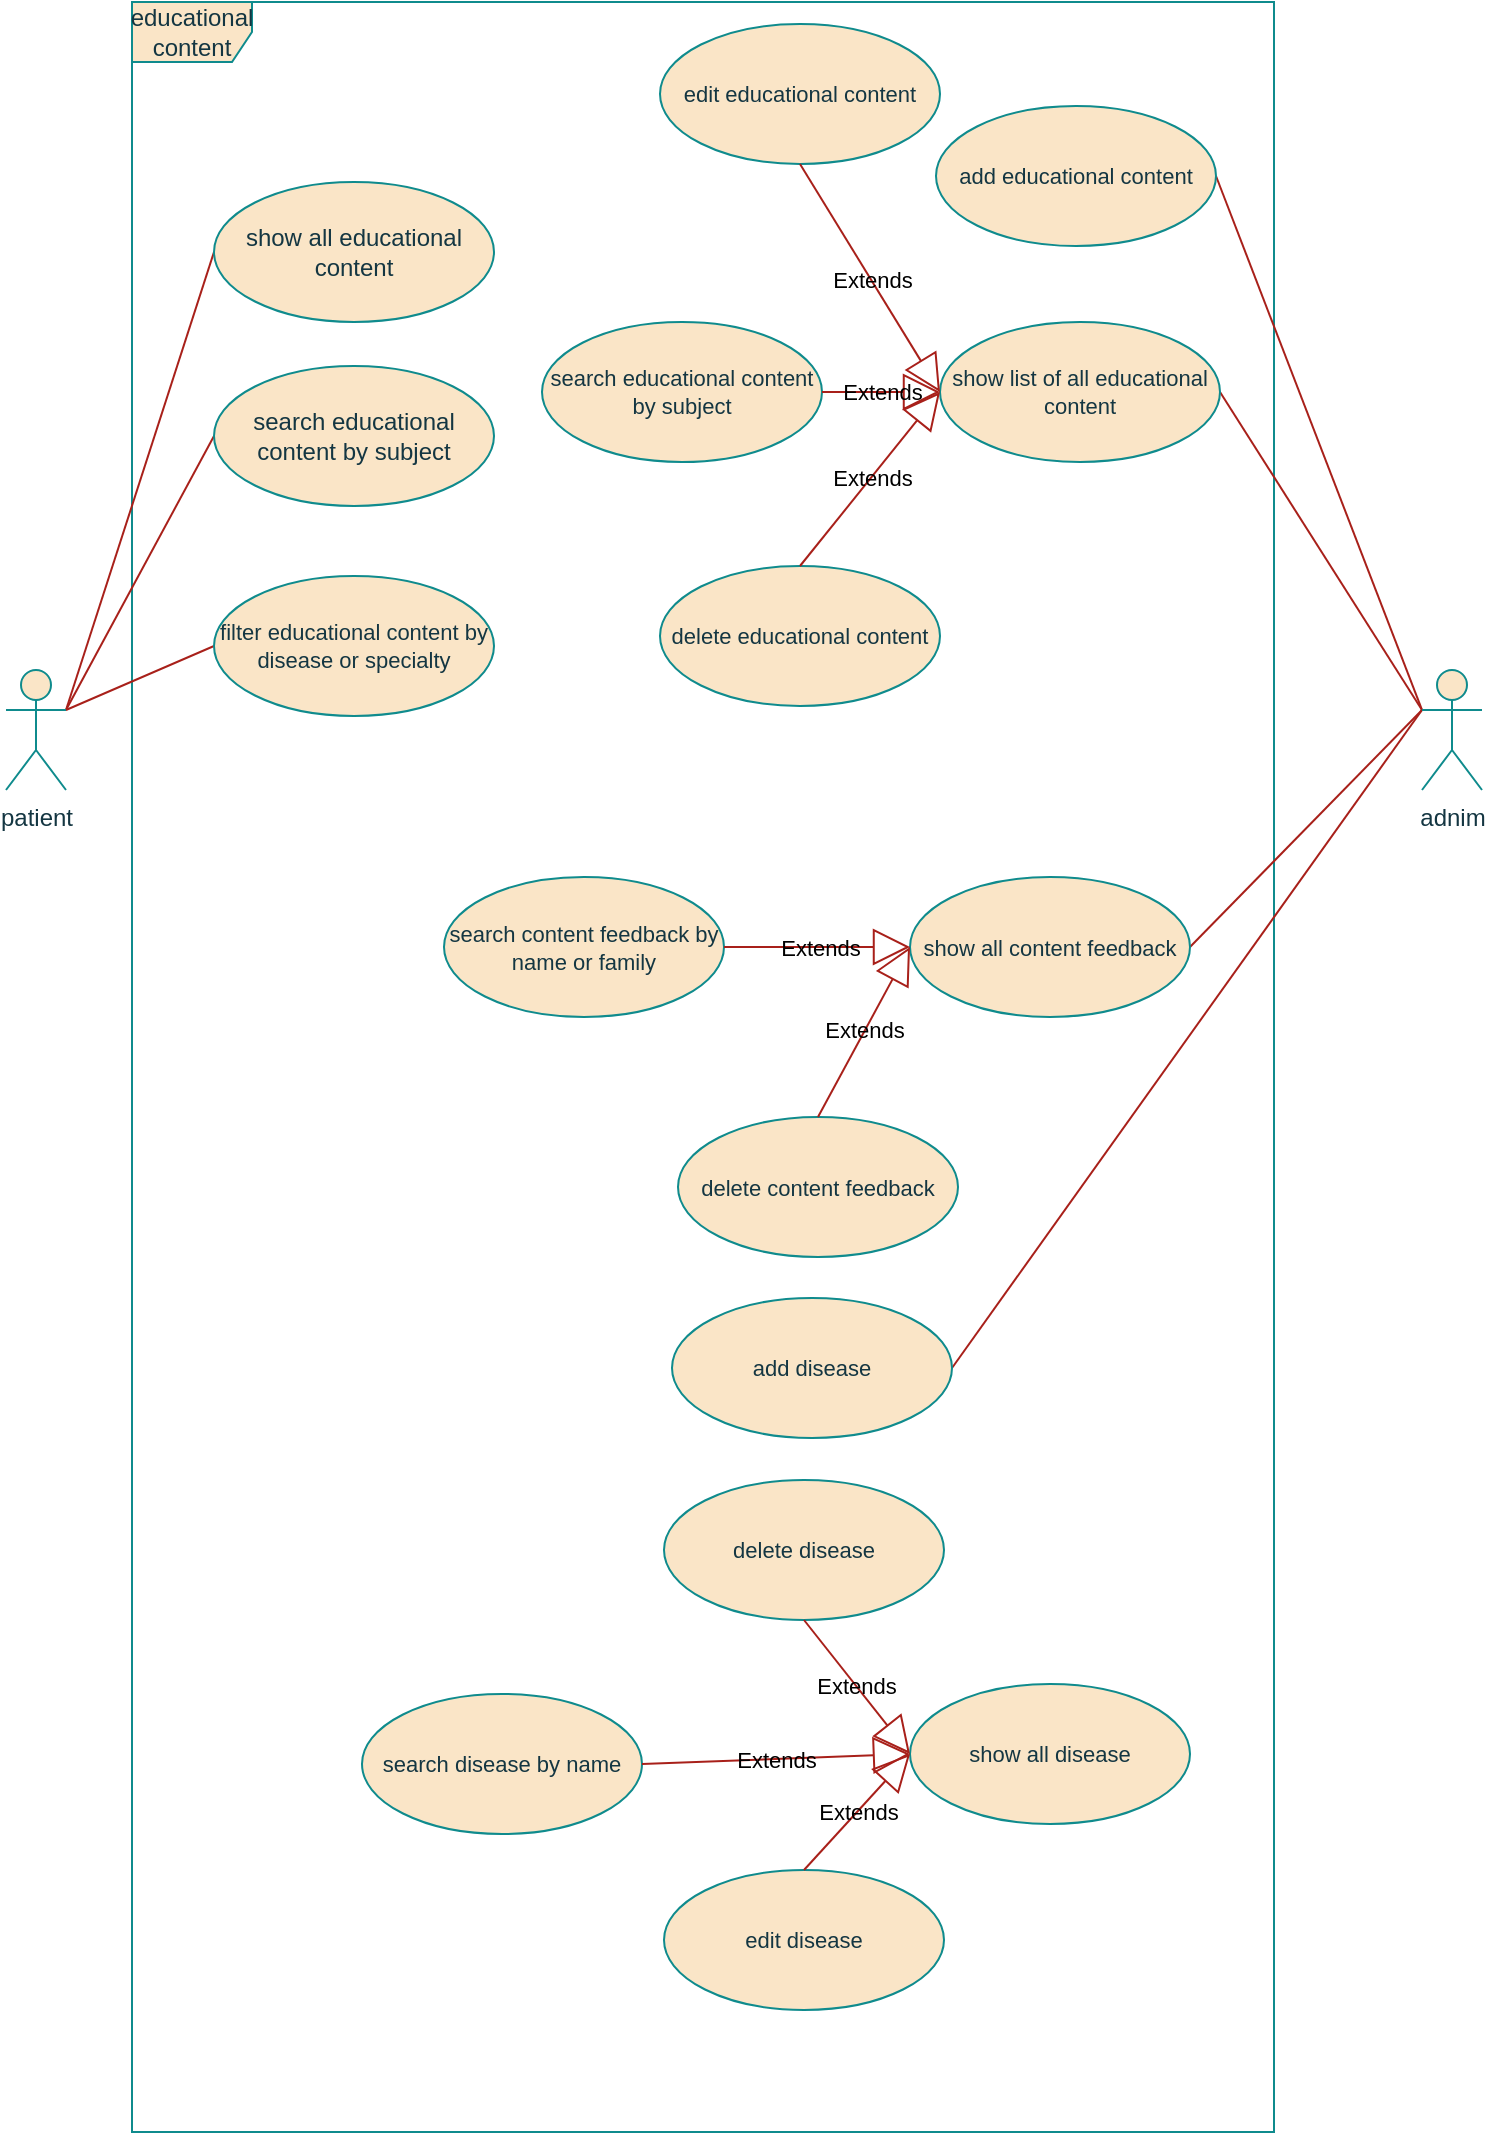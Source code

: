 <mxfile version="27.0.2">
  <diagram name="Page-1" id="lsKdSVxY1TOtrrbRoiUY">
    <mxGraphModel dx="1395" dy="1078" grid="0" gridSize="10" guides="1" tooltips="1" connect="1" arrows="1" fold="1" page="1" pageScale="1" pageWidth="850" pageHeight="1100" math="0" shadow="0">
      <root>
        <mxCell id="0" />
        <mxCell id="1" parent="0" />
        <mxCell id="2v0J70ZVLZzhAqZERehU-1" value="educational content" style="shape=umlFrame;whiteSpace=wrap;html=1;pointerEvents=0;labelBackgroundColor=none;fillColor=#FAE5C7;strokeColor=#0F8B8D;fontColor=#143642;" parent="1" vertex="1">
          <mxGeometry x="118" y="26" width="571" height="1065" as="geometry" />
        </mxCell>
        <mxCell id="2v0J70ZVLZzhAqZERehU-12" style="edgeStyle=none;shape=connector;rounded=0;orthogonalLoop=1;jettySize=auto;html=1;exitX=0;exitY=0.333;exitDx=0;exitDy=0;exitPerimeter=0;entryX=1;entryY=0.5;entryDx=0;entryDy=0;strokeColor=#A8201A;align=center;verticalAlign=middle;fontFamily=Helvetica;fontSize=11;fontColor=default;labelBackgroundColor=none;startFill=0;endArrow=none;" parent="1" source="2v0J70ZVLZzhAqZERehU-2" target="2v0J70ZVLZzhAqZERehU-10" edge="1">
          <mxGeometry relative="1" as="geometry" />
        </mxCell>
        <mxCell id="Ui2Cjok3yEXoLqn13jVZ-3" style="rounded=0;orthogonalLoop=1;jettySize=auto;html=1;exitX=0;exitY=0.333;exitDx=0;exitDy=0;exitPerimeter=0;entryX=1;entryY=0.5;entryDx=0;entryDy=0;endArrow=none;startFill=0;labelBackgroundColor=none;strokeColor=#A8201A;fontColor=default;" edge="1" parent="1" source="2v0J70ZVLZzhAqZERehU-2" target="Ui2Cjok3yEXoLqn13jVZ-1">
          <mxGeometry relative="1" as="geometry" />
        </mxCell>
        <mxCell id="Ui2Cjok3yEXoLqn13jVZ-8" style="edgeStyle=none;shape=connector;rounded=0;orthogonalLoop=1;jettySize=auto;html=1;exitX=0;exitY=0.333;exitDx=0;exitDy=0;exitPerimeter=0;entryX=1;entryY=0.5;entryDx=0;entryDy=0;strokeColor=#A8201A;align=center;verticalAlign=middle;fontFamily=Helvetica;fontSize=11;fontColor=default;labelBackgroundColor=none;startFill=0;endArrow=none;" edge="1" parent="1" source="2v0J70ZVLZzhAqZERehU-2" target="Ui2Cjok3yEXoLqn13jVZ-7">
          <mxGeometry relative="1" as="geometry" />
        </mxCell>
        <mxCell id="Ui2Cjok3yEXoLqn13jVZ-21" style="rounded=0;orthogonalLoop=1;jettySize=auto;html=1;exitX=0;exitY=0.333;exitDx=0;exitDy=0;exitPerimeter=0;entryX=1;entryY=0.5;entryDx=0;entryDy=0;strokeColor=#A8201A;fontColor=#143642;fillColor=#FAE5C7;endArrow=none;startFill=0;" edge="1" parent="1" source="2v0J70ZVLZzhAqZERehU-2" target="Ui2Cjok3yEXoLqn13jVZ-20">
          <mxGeometry relative="1" as="geometry" />
        </mxCell>
        <mxCell id="2v0J70ZVLZzhAqZERehU-2" value="adnim" style="shape=umlActor;verticalLabelPosition=bottom;verticalAlign=top;html=1;labelBackgroundColor=none;fillColor=#FAE5C7;strokeColor=#0F8B8D;fontColor=#143642;" parent="1" vertex="1">
          <mxGeometry x="763" y="360" width="30" height="60" as="geometry" />
        </mxCell>
        <mxCell id="2v0J70ZVLZzhAqZERehU-5" style="rounded=0;orthogonalLoop=1;jettySize=auto;html=1;exitX=1;exitY=0.333;exitDx=0;exitDy=0;exitPerimeter=0;entryX=0;entryY=0.5;entryDx=0;entryDy=0;endArrow=none;startFill=0;labelBackgroundColor=none;strokeColor=#A8201A;fontColor=default;" parent="1" source="2v0J70ZVLZzhAqZERehU-3" target="2v0J70ZVLZzhAqZERehU-4" edge="1">
          <mxGeometry relative="1" as="geometry" />
        </mxCell>
        <mxCell id="2v0J70ZVLZzhAqZERehU-7" style="rounded=0;orthogonalLoop=1;jettySize=auto;html=1;exitX=1;exitY=0.333;exitDx=0;exitDy=0;exitPerimeter=0;entryX=0;entryY=0.5;entryDx=0;entryDy=0;endArrow=none;startFill=0;labelBackgroundColor=none;strokeColor=#A8201A;fontColor=default;" parent="1" source="2v0J70ZVLZzhAqZERehU-3" target="2v0J70ZVLZzhAqZERehU-6" edge="1">
          <mxGeometry relative="1" as="geometry" />
        </mxCell>
        <mxCell id="2v0J70ZVLZzhAqZERehU-16" style="edgeStyle=none;shape=connector;rounded=0;orthogonalLoop=1;jettySize=auto;html=1;exitX=1;exitY=0.333;exitDx=0;exitDy=0;exitPerimeter=0;entryX=0;entryY=0.5;entryDx=0;entryDy=0;strokeColor=#A8201A;align=center;verticalAlign=middle;fontFamily=Helvetica;fontSize=11;fontColor=default;labelBackgroundColor=none;startFill=0;endArrow=none;" parent="1" source="2v0J70ZVLZzhAqZERehU-3" target="2v0J70ZVLZzhAqZERehU-15" edge="1">
          <mxGeometry relative="1" as="geometry" />
        </mxCell>
        <mxCell id="2v0J70ZVLZzhAqZERehU-3" value="patient" style="shape=umlActor;verticalLabelPosition=bottom;verticalAlign=top;html=1;labelBackgroundColor=none;fillColor=#FAE5C7;strokeColor=#0F8B8D;fontColor=#143642;" parent="1" vertex="1">
          <mxGeometry x="55" y="360" width="30" height="60" as="geometry" />
        </mxCell>
        <mxCell id="2v0J70ZVLZzhAqZERehU-4" value="show all&amp;nbsp;educational content" style="ellipse;whiteSpace=wrap;html=1;labelBackgroundColor=none;fillColor=#FAE5C7;strokeColor=#0F8B8D;fontColor=#143642;" parent="1" vertex="1">
          <mxGeometry x="159" y="116" width="140" height="70" as="geometry" />
        </mxCell>
        <mxCell id="2v0J70ZVLZzhAqZERehU-6" value="search&amp;nbsp;educational content by subject" style="ellipse;whiteSpace=wrap;html=1;labelBackgroundColor=none;fillColor=#FAE5C7;strokeColor=#0F8B8D;fontColor=#143642;" parent="1" vertex="1">
          <mxGeometry x="159" y="208" width="140" height="70" as="geometry" />
        </mxCell>
        <mxCell id="2v0J70ZVLZzhAqZERehU-8" value="delete&amp;nbsp;educational content" style="ellipse;whiteSpace=wrap;html=1;fontFamily=Helvetica;fontSize=11;fontColor=#143642;labelBackgroundColor=none;fillColor=#FAE5C7;strokeColor=#0F8B8D;" parent="1" vertex="1">
          <mxGeometry x="382" y="308" width="140" height="70" as="geometry" />
        </mxCell>
        <mxCell id="2v0J70ZVLZzhAqZERehU-10" value="show list of all&amp;nbsp;educational content" style="ellipse;whiteSpace=wrap;html=1;fontFamily=Helvetica;fontSize=11;fontColor=#143642;labelBackgroundColor=none;fillColor=#FAE5C7;strokeColor=#0F8B8D;" parent="1" vertex="1">
          <mxGeometry x="522" y="186" width="140" height="70" as="geometry" />
        </mxCell>
        <mxCell id="2v0J70ZVLZzhAqZERehU-13" value="search&amp;nbsp;educational content by subject" style="ellipse;whiteSpace=wrap;html=1;fontFamily=Helvetica;fontSize=11;fontColor=#143642;labelBackgroundColor=none;fillColor=#FAE5C7;strokeColor=#0F8B8D;" parent="1" vertex="1">
          <mxGeometry x="323" y="186" width="140" height="70" as="geometry" />
        </mxCell>
        <mxCell id="2v0J70ZVLZzhAqZERehU-15" value="filter&amp;nbsp;educational content by disease or specialty" style="ellipse;whiteSpace=wrap;html=1;fontFamily=Helvetica;fontSize=11;fontColor=#143642;labelBackgroundColor=none;fillColor=#FAE5C7;strokeColor=#0F8B8D;" parent="1" vertex="1">
          <mxGeometry x="159" y="313" width="140" height="70" as="geometry" />
        </mxCell>
        <mxCell id="Ui2Cjok3yEXoLqn13jVZ-1" value="add educational content" style="ellipse;whiteSpace=wrap;html=1;fontFamily=Helvetica;fontSize=11;fontColor=#143642;labelBackgroundColor=none;fillColor=#FAE5C7;strokeColor=#0F8B8D;" vertex="1" parent="1">
          <mxGeometry x="520" y="78" width="140" height="70" as="geometry" />
        </mxCell>
        <mxCell id="Ui2Cjok3yEXoLqn13jVZ-2" value="edit educational content" style="ellipse;whiteSpace=wrap;html=1;fontFamily=Helvetica;fontSize=11;fontColor=#143642;labelBackgroundColor=none;fillColor=#FAE5C7;strokeColor=#0F8B8D;" vertex="1" parent="1">
          <mxGeometry x="382" y="37" width="140" height="70" as="geometry" />
        </mxCell>
        <mxCell id="Ui2Cjok3yEXoLqn13jVZ-4" value="Extends" style="endArrow=block;endSize=16;endFill=0;html=1;rounded=0;strokeColor=#A8201A;align=center;verticalAlign=middle;fontFamily=Helvetica;fontSize=11;fontColor=default;labelBackgroundColor=none;exitX=1;exitY=0.5;exitDx=0;exitDy=0;entryX=0;entryY=0.5;entryDx=0;entryDy=0;" edge="1" parent="1" source="2v0J70ZVLZzhAqZERehU-13" target="2v0J70ZVLZzhAqZERehU-10">
          <mxGeometry x="0.017" width="160" relative="1" as="geometry">
            <mxPoint x="521" y="301" as="sourcePoint" />
            <mxPoint x="361" y="301" as="targetPoint" />
            <mxPoint as="offset" />
          </mxGeometry>
        </mxCell>
        <mxCell id="Ui2Cjok3yEXoLqn13jVZ-5" value="Extends" style="endArrow=block;endSize=16;endFill=0;html=1;rounded=0;strokeColor=#A8201A;align=center;verticalAlign=middle;fontFamily=Helvetica;fontSize=11;fontColor=default;labelBackgroundColor=none;exitX=0.5;exitY=0;exitDx=0;exitDy=0;entryX=0;entryY=0.5;entryDx=0;entryDy=0;" edge="1" parent="1" source="2v0J70ZVLZzhAqZERehU-8" target="2v0J70ZVLZzhAqZERehU-10">
          <mxGeometry x="0.017" width="160" relative="1" as="geometry">
            <mxPoint x="473" y="231" as="sourcePoint" />
            <mxPoint x="532" y="231" as="targetPoint" />
            <mxPoint as="offset" />
          </mxGeometry>
        </mxCell>
        <mxCell id="Ui2Cjok3yEXoLqn13jVZ-6" value="Extends" style="endArrow=block;endSize=16;endFill=0;html=1;rounded=0;strokeColor=#A8201A;align=center;verticalAlign=middle;fontFamily=Helvetica;fontSize=11;fontColor=default;labelBackgroundColor=none;exitX=0.5;exitY=1;exitDx=0;exitDy=0;entryX=0;entryY=0.5;entryDx=0;entryDy=0;" edge="1" parent="1" source="Ui2Cjok3yEXoLqn13jVZ-2" target="2v0J70ZVLZzhAqZERehU-10">
          <mxGeometry x="0.017" width="160" relative="1" as="geometry">
            <mxPoint x="483" y="241" as="sourcePoint" />
            <mxPoint x="542" y="241" as="targetPoint" />
            <mxPoint as="offset" />
          </mxGeometry>
        </mxCell>
        <mxCell id="Ui2Cjok3yEXoLqn13jVZ-7" value="show all content feedback" style="ellipse;whiteSpace=wrap;html=1;fontFamily=Helvetica;fontSize=11;fontColor=#143642;labelBackgroundColor=none;fillColor=#FAE5C7;strokeColor=#0F8B8D;" vertex="1" parent="1">
          <mxGeometry x="507" y="463.5" width="140" height="70" as="geometry" />
        </mxCell>
        <mxCell id="Ui2Cjok3yEXoLqn13jVZ-9" value="search content feedback by name or family" style="ellipse;whiteSpace=wrap;html=1;fontFamily=Helvetica;fontSize=11;fontColor=#143642;labelBackgroundColor=none;fillColor=#FAE5C7;strokeColor=#0F8B8D;" vertex="1" parent="1">
          <mxGeometry x="274" y="463.5" width="140" height="70" as="geometry" />
        </mxCell>
        <mxCell id="Ui2Cjok3yEXoLqn13jVZ-10" value="delete content feedback" style="ellipse;whiteSpace=wrap;html=1;fontFamily=Helvetica;fontSize=11;fontColor=#143642;labelBackgroundColor=none;fillColor=#FAE5C7;strokeColor=#0F8B8D;" vertex="1" parent="1">
          <mxGeometry x="391" y="583.5" width="140" height="70" as="geometry" />
        </mxCell>
        <mxCell id="Ui2Cjok3yEXoLqn13jVZ-11" value="Extends" style="endArrow=block;endSize=16;endFill=0;html=1;rounded=0;strokeColor=#A8201A;align=center;verticalAlign=middle;fontFamily=Helvetica;fontSize=11;fontColor=default;labelBackgroundColor=none;exitX=1;exitY=0.5;exitDx=0;exitDy=0;entryX=0;entryY=0.5;entryDx=0;entryDy=0;" edge="1" parent="1" source="Ui2Cjok3yEXoLqn13jVZ-9" target="Ui2Cjok3yEXoLqn13jVZ-7">
          <mxGeometry x="0.017" width="160" relative="1" as="geometry">
            <mxPoint x="414" y="455.5" as="sourcePoint" />
            <mxPoint x="484" y="368.5" as="targetPoint" />
            <mxPoint as="offset" />
          </mxGeometry>
        </mxCell>
        <mxCell id="Ui2Cjok3yEXoLqn13jVZ-13" value="show all disease" style="ellipse;whiteSpace=wrap;html=1;fontFamily=Helvetica;fontSize=11;fontColor=#143642;labelBackgroundColor=none;fillColor=#FAE5C7;strokeColor=#0F8B8D;" vertex="1" parent="1">
          <mxGeometry x="507" y="867" width="140" height="70" as="geometry" />
        </mxCell>
        <mxCell id="Ui2Cjok3yEXoLqn13jVZ-14" value="search disease&amp;nbsp;by name" style="ellipse;whiteSpace=wrap;html=1;fontFamily=Helvetica;fontSize=11;fontColor=#143642;labelBackgroundColor=none;fillColor=#FAE5C7;strokeColor=#0F8B8D;" vertex="1" parent="1">
          <mxGeometry x="233" y="872" width="140" height="70" as="geometry" />
        </mxCell>
        <mxCell id="Ui2Cjok3yEXoLqn13jVZ-15" value="Extends" style="endArrow=block;endSize=16;endFill=0;html=1;rounded=0;strokeColor=#A8201A;align=center;verticalAlign=middle;fontFamily=Helvetica;fontSize=11;fontColor=default;labelBackgroundColor=none;entryX=0;entryY=0.5;entryDx=0;entryDy=0;exitX=1;exitY=0.5;exitDx=0;exitDy=0;" edge="1" parent="1" source="Ui2Cjok3yEXoLqn13jVZ-14" target="Ui2Cjok3yEXoLqn13jVZ-13">
          <mxGeometry width="160" relative="1" as="geometry">
            <mxPoint x="296" y="907" as="sourcePoint" />
            <mxPoint x="521" y="972.05" as="targetPoint" />
          </mxGeometry>
        </mxCell>
        <mxCell id="Ui2Cjok3yEXoLqn13jVZ-16" value="edit disease" style="ellipse;whiteSpace=wrap;html=1;fontFamily=Helvetica;fontSize=11;fontColor=#143642;labelBackgroundColor=none;fillColor=#FAE5C7;strokeColor=#0F8B8D;" vertex="1" parent="1">
          <mxGeometry x="384" y="960" width="140" height="70" as="geometry" />
        </mxCell>
        <mxCell id="Ui2Cjok3yEXoLqn13jVZ-17" value="delete disease" style="ellipse;whiteSpace=wrap;html=1;fontFamily=Helvetica;fontSize=11;fontColor=#143642;labelBackgroundColor=none;fillColor=#FAE5C7;strokeColor=#0F8B8D;" vertex="1" parent="1">
          <mxGeometry x="384" y="765" width="140" height="70" as="geometry" />
        </mxCell>
        <mxCell id="Ui2Cjok3yEXoLqn13jVZ-18" value="Extends" style="endArrow=block;endSize=16;endFill=0;html=1;rounded=0;strokeColor=#A8201A;align=center;verticalAlign=middle;fontFamily=Helvetica;fontSize=11;fontColor=default;labelBackgroundColor=none;exitX=0.5;exitY=0;exitDx=0;exitDy=0;entryX=0;entryY=0.5;entryDx=0;entryDy=0;" edge="1" parent="1" source="Ui2Cjok3yEXoLqn13jVZ-16" target="Ui2Cjok3yEXoLqn13jVZ-13">
          <mxGeometry width="160" relative="1" as="geometry">
            <mxPoint x="534" y="913" as="sourcePoint" />
            <mxPoint x="424" y="913" as="targetPoint" />
          </mxGeometry>
        </mxCell>
        <mxCell id="Ui2Cjok3yEXoLqn13jVZ-19" value="Extends" style="endArrow=block;endSize=16;endFill=0;html=1;rounded=0;strokeColor=#A8201A;align=center;verticalAlign=middle;fontFamily=Helvetica;fontSize=11;fontColor=default;labelBackgroundColor=none;exitX=0.5;exitY=1;exitDx=0;exitDy=0;entryX=0;entryY=0.5;entryDx=0;entryDy=0;" edge="1" parent="1" source="Ui2Cjok3yEXoLqn13jVZ-17" target="Ui2Cjok3yEXoLqn13jVZ-13">
          <mxGeometry width="160" relative="1" as="geometry">
            <mxPoint x="534" y="913" as="sourcePoint" />
            <mxPoint x="424" y="913" as="targetPoint" />
          </mxGeometry>
        </mxCell>
        <mxCell id="Ui2Cjok3yEXoLqn13jVZ-20" value="add disease" style="ellipse;whiteSpace=wrap;html=1;fontFamily=Helvetica;fontSize=11;fontColor=#143642;labelBackgroundColor=none;fillColor=#FAE5C7;strokeColor=#0F8B8D;" vertex="1" parent="1">
          <mxGeometry x="388" y="674" width="140" height="70" as="geometry" />
        </mxCell>
        <mxCell id="Ui2Cjok3yEXoLqn13jVZ-12" value="Extends" style="endArrow=block;endSize=16;endFill=0;html=1;rounded=0;strokeColor=#A8201A;align=center;verticalAlign=middle;fontFamily=Helvetica;fontSize=11;fontColor=default;labelBackgroundColor=none;exitX=0.5;exitY=0;exitDx=0;exitDy=0;entryX=0;entryY=0.5;entryDx=0;entryDy=0;" edge="1" parent="1" source="Ui2Cjok3yEXoLqn13jVZ-10" target="Ui2Cjok3yEXoLqn13jVZ-7">
          <mxGeometry x="0.017" width="160" relative="1" as="geometry">
            <mxPoint x="353" y="620.5" as="sourcePoint" />
            <mxPoint x="423" y="533.5" as="targetPoint" />
            <mxPoint as="offset" />
          </mxGeometry>
        </mxCell>
      </root>
    </mxGraphModel>
  </diagram>
</mxfile>
